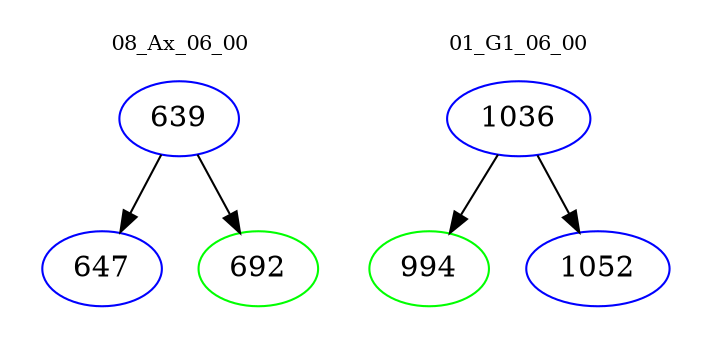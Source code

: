 digraph{
subgraph cluster_0 {
color = white
label = "08_Ax_06_00";
fontsize=10;
T0_639 [label="639", color="blue"]
T0_639 -> T0_647 [color="black"]
T0_647 [label="647", color="blue"]
T0_639 -> T0_692 [color="black"]
T0_692 [label="692", color="green"]
}
subgraph cluster_1 {
color = white
label = "01_G1_06_00";
fontsize=10;
T1_1036 [label="1036", color="blue"]
T1_1036 -> T1_994 [color="black"]
T1_994 [label="994", color="green"]
T1_1036 -> T1_1052 [color="black"]
T1_1052 [label="1052", color="blue"]
}
}
